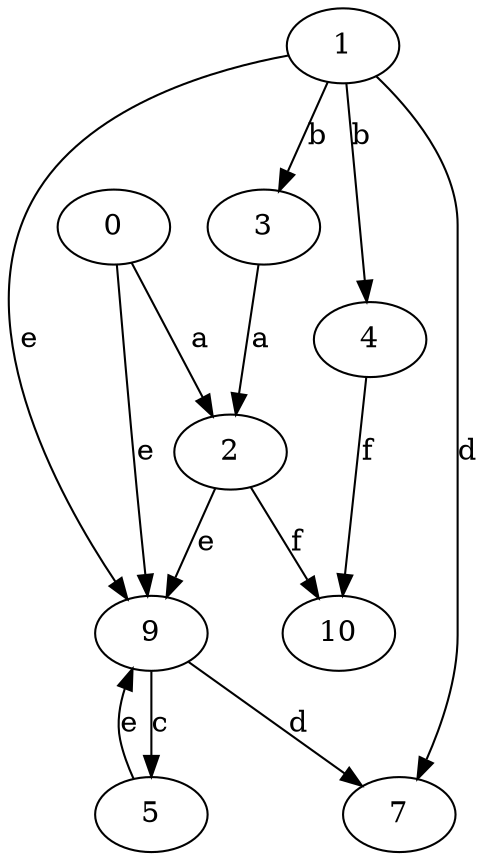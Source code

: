 strict digraph  {
1;
2;
0;
3;
4;
5;
7;
9;
10;
1 -> 3  [label=b];
1 -> 4  [label=b];
1 -> 7  [label=d];
1 -> 9  [label=e];
2 -> 9  [label=e];
2 -> 10  [label=f];
0 -> 2  [label=a];
0 -> 9  [label=e];
3 -> 2  [label=a];
4 -> 10  [label=f];
5 -> 9  [label=e];
9 -> 5  [label=c];
9 -> 7  [label=d];
}
